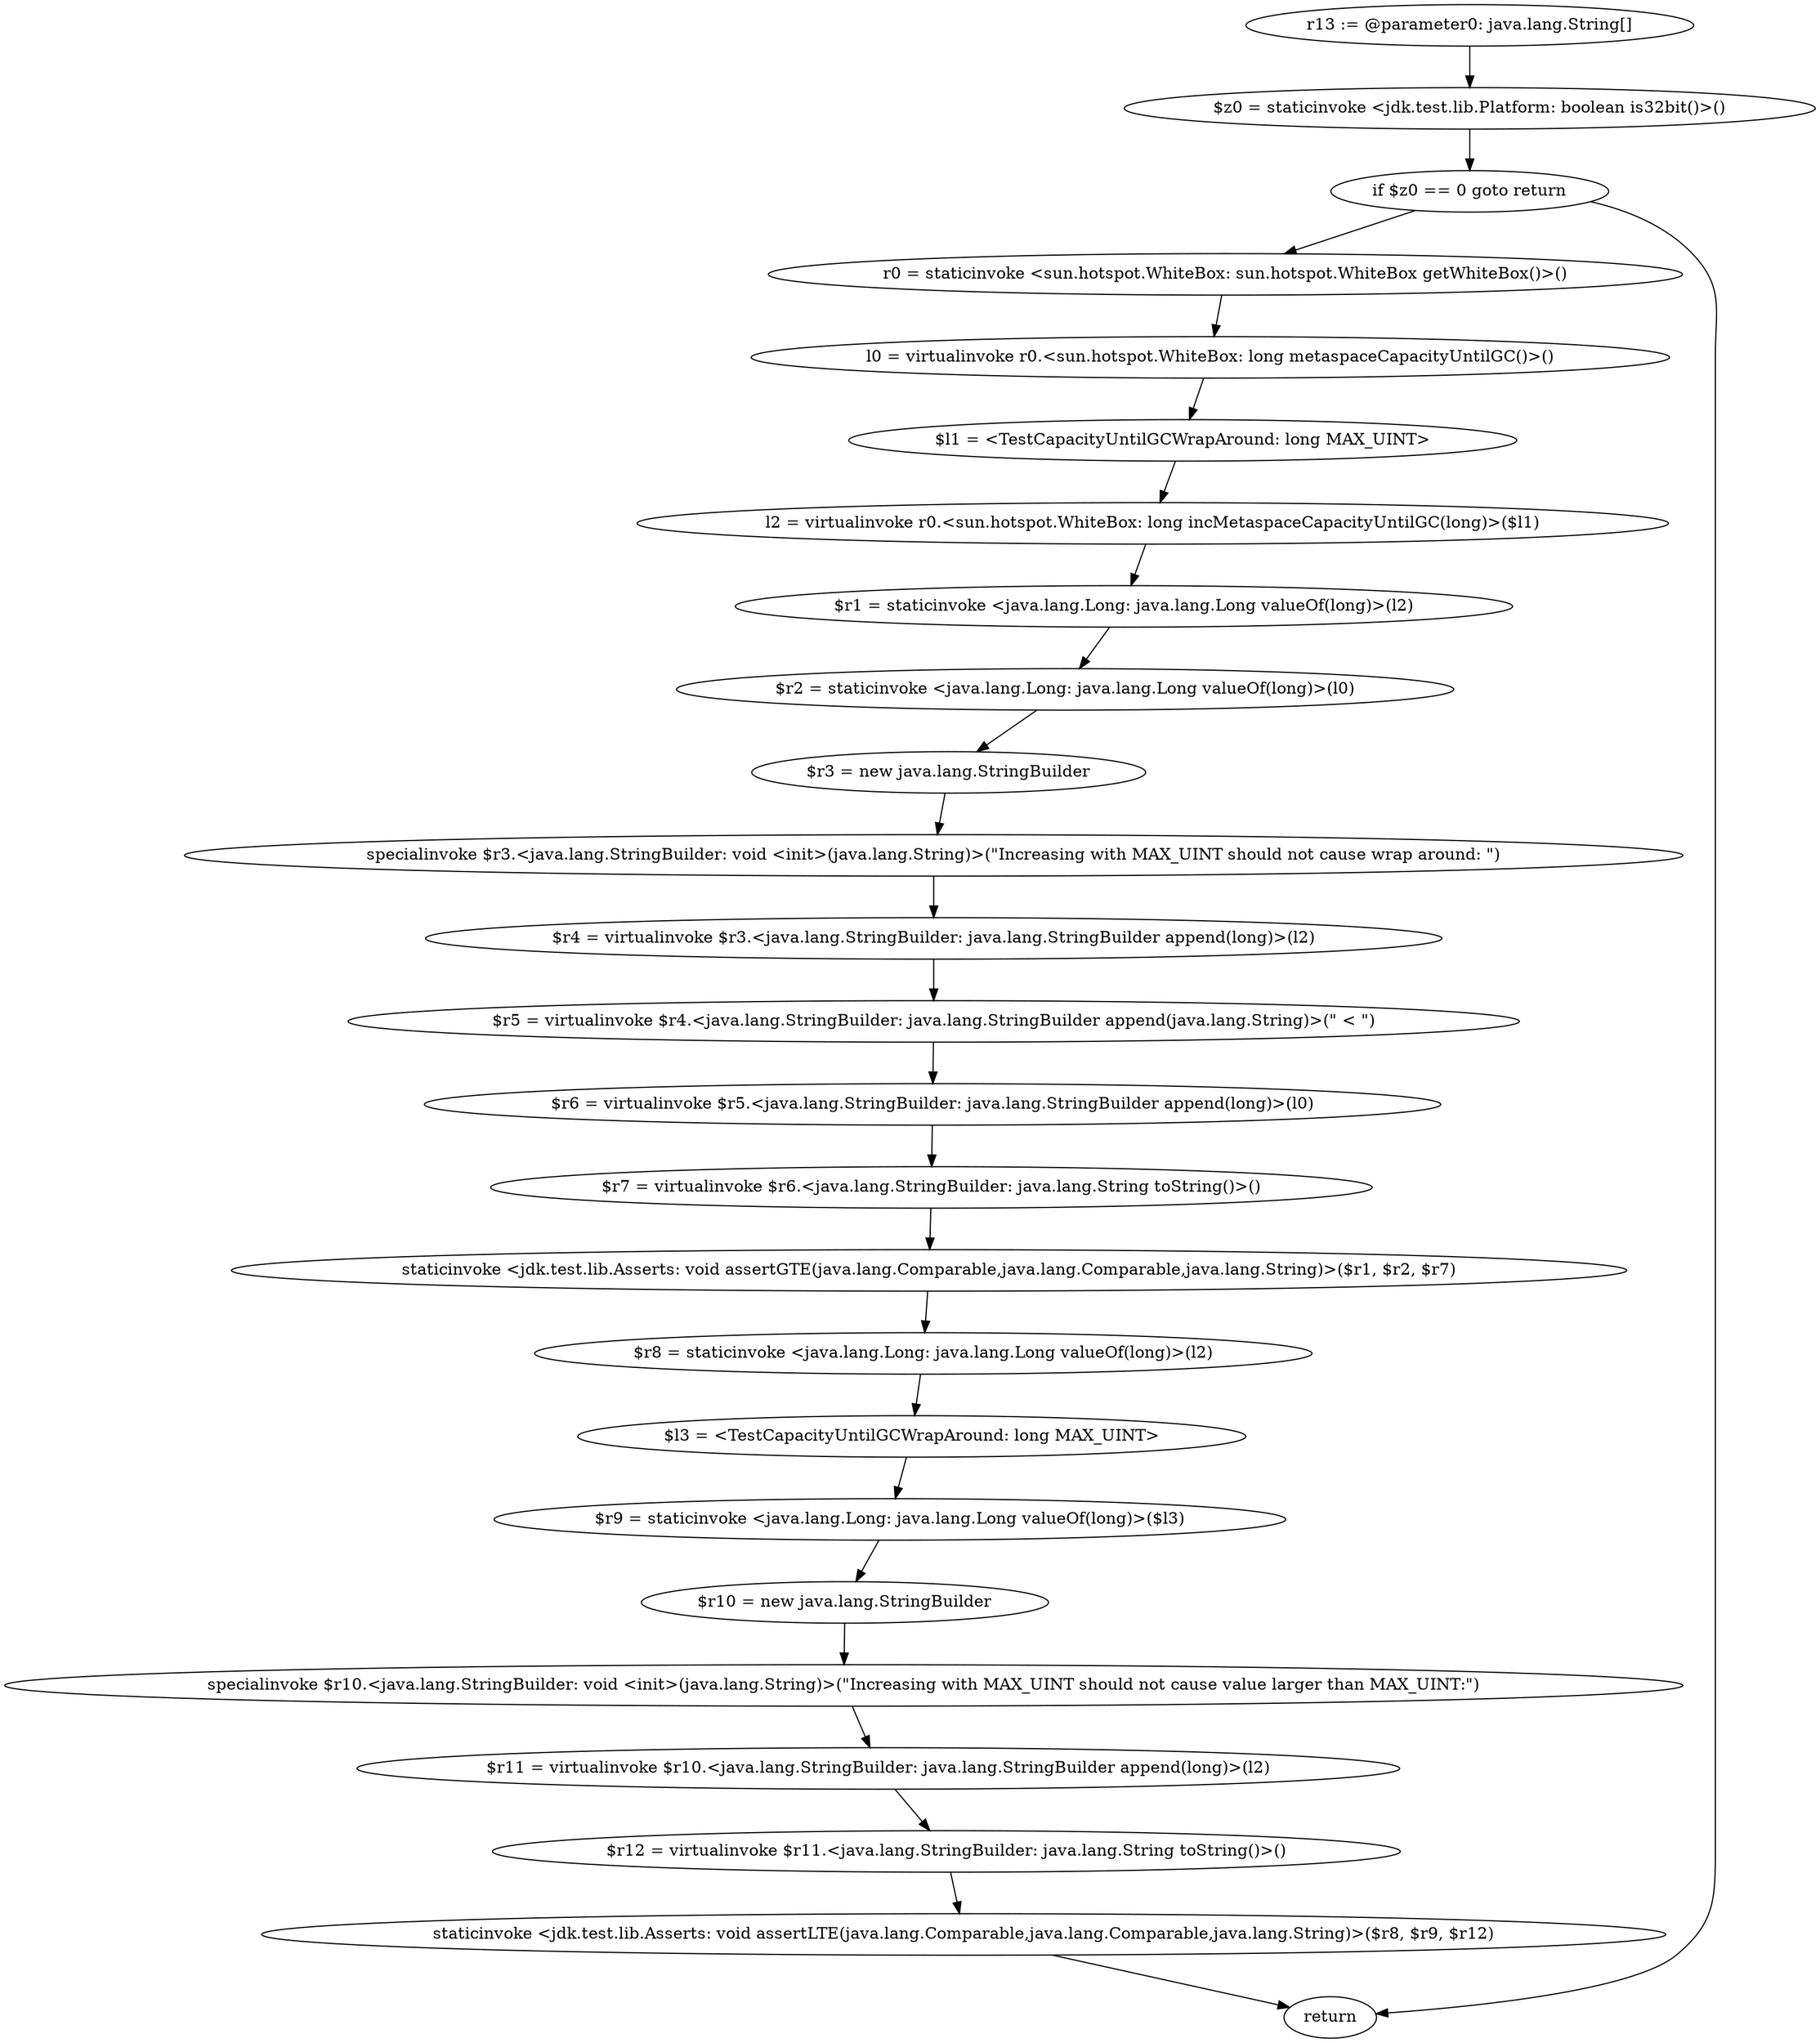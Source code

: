 digraph "unitGraph" {
    "r13 := @parameter0: java.lang.String[]"
    "$z0 = staticinvoke <jdk.test.lib.Platform: boolean is32bit()>()"
    "if $z0 == 0 goto return"
    "r0 = staticinvoke <sun.hotspot.WhiteBox: sun.hotspot.WhiteBox getWhiteBox()>()"
    "l0 = virtualinvoke r0.<sun.hotspot.WhiteBox: long metaspaceCapacityUntilGC()>()"
    "$l1 = <TestCapacityUntilGCWrapAround: long MAX_UINT>"
    "l2 = virtualinvoke r0.<sun.hotspot.WhiteBox: long incMetaspaceCapacityUntilGC(long)>($l1)"
    "$r1 = staticinvoke <java.lang.Long: java.lang.Long valueOf(long)>(l2)"
    "$r2 = staticinvoke <java.lang.Long: java.lang.Long valueOf(long)>(l0)"
    "$r3 = new java.lang.StringBuilder"
    "specialinvoke $r3.<java.lang.StringBuilder: void <init>(java.lang.String)>(\"Increasing with MAX_UINT should not cause wrap around: \")"
    "$r4 = virtualinvoke $r3.<java.lang.StringBuilder: java.lang.StringBuilder append(long)>(l2)"
    "$r5 = virtualinvoke $r4.<java.lang.StringBuilder: java.lang.StringBuilder append(java.lang.String)>(\" < \")"
    "$r6 = virtualinvoke $r5.<java.lang.StringBuilder: java.lang.StringBuilder append(long)>(l0)"
    "$r7 = virtualinvoke $r6.<java.lang.StringBuilder: java.lang.String toString()>()"
    "staticinvoke <jdk.test.lib.Asserts: void assertGTE(java.lang.Comparable,java.lang.Comparable,java.lang.String)>($r1, $r2, $r7)"
    "$r8 = staticinvoke <java.lang.Long: java.lang.Long valueOf(long)>(l2)"
    "$l3 = <TestCapacityUntilGCWrapAround: long MAX_UINT>"
    "$r9 = staticinvoke <java.lang.Long: java.lang.Long valueOf(long)>($l3)"
    "$r10 = new java.lang.StringBuilder"
    "specialinvoke $r10.<java.lang.StringBuilder: void <init>(java.lang.String)>(\"Increasing with MAX_UINT should not cause value larger than MAX_UINT:\")"
    "$r11 = virtualinvoke $r10.<java.lang.StringBuilder: java.lang.StringBuilder append(long)>(l2)"
    "$r12 = virtualinvoke $r11.<java.lang.StringBuilder: java.lang.String toString()>()"
    "staticinvoke <jdk.test.lib.Asserts: void assertLTE(java.lang.Comparable,java.lang.Comparable,java.lang.String)>($r8, $r9, $r12)"
    "return"
    "r13 := @parameter0: java.lang.String[]"->"$z0 = staticinvoke <jdk.test.lib.Platform: boolean is32bit()>()";
    "$z0 = staticinvoke <jdk.test.lib.Platform: boolean is32bit()>()"->"if $z0 == 0 goto return";
    "if $z0 == 0 goto return"->"r0 = staticinvoke <sun.hotspot.WhiteBox: sun.hotspot.WhiteBox getWhiteBox()>()";
    "if $z0 == 0 goto return"->"return";
    "r0 = staticinvoke <sun.hotspot.WhiteBox: sun.hotspot.WhiteBox getWhiteBox()>()"->"l0 = virtualinvoke r0.<sun.hotspot.WhiteBox: long metaspaceCapacityUntilGC()>()";
    "l0 = virtualinvoke r0.<sun.hotspot.WhiteBox: long metaspaceCapacityUntilGC()>()"->"$l1 = <TestCapacityUntilGCWrapAround: long MAX_UINT>";
    "$l1 = <TestCapacityUntilGCWrapAround: long MAX_UINT>"->"l2 = virtualinvoke r0.<sun.hotspot.WhiteBox: long incMetaspaceCapacityUntilGC(long)>($l1)";
    "l2 = virtualinvoke r0.<sun.hotspot.WhiteBox: long incMetaspaceCapacityUntilGC(long)>($l1)"->"$r1 = staticinvoke <java.lang.Long: java.lang.Long valueOf(long)>(l2)";
    "$r1 = staticinvoke <java.lang.Long: java.lang.Long valueOf(long)>(l2)"->"$r2 = staticinvoke <java.lang.Long: java.lang.Long valueOf(long)>(l0)";
    "$r2 = staticinvoke <java.lang.Long: java.lang.Long valueOf(long)>(l0)"->"$r3 = new java.lang.StringBuilder";
    "$r3 = new java.lang.StringBuilder"->"specialinvoke $r3.<java.lang.StringBuilder: void <init>(java.lang.String)>(\"Increasing with MAX_UINT should not cause wrap around: \")";
    "specialinvoke $r3.<java.lang.StringBuilder: void <init>(java.lang.String)>(\"Increasing with MAX_UINT should not cause wrap around: \")"->"$r4 = virtualinvoke $r3.<java.lang.StringBuilder: java.lang.StringBuilder append(long)>(l2)";
    "$r4 = virtualinvoke $r3.<java.lang.StringBuilder: java.lang.StringBuilder append(long)>(l2)"->"$r5 = virtualinvoke $r4.<java.lang.StringBuilder: java.lang.StringBuilder append(java.lang.String)>(\" < \")";
    "$r5 = virtualinvoke $r4.<java.lang.StringBuilder: java.lang.StringBuilder append(java.lang.String)>(\" < \")"->"$r6 = virtualinvoke $r5.<java.lang.StringBuilder: java.lang.StringBuilder append(long)>(l0)";
    "$r6 = virtualinvoke $r5.<java.lang.StringBuilder: java.lang.StringBuilder append(long)>(l0)"->"$r7 = virtualinvoke $r6.<java.lang.StringBuilder: java.lang.String toString()>()";
    "$r7 = virtualinvoke $r6.<java.lang.StringBuilder: java.lang.String toString()>()"->"staticinvoke <jdk.test.lib.Asserts: void assertGTE(java.lang.Comparable,java.lang.Comparable,java.lang.String)>($r1, $r2, $r7)";
    "staticinvoke <jdk.test.lib.Asserts: void assertGTE(java.lang.Comparable,java.lang.Comparable,java.lang.String)>($r1, $r2, $r7)"->"$r8 = staticinvoke <java.lang.Long: java.lang.Long valueOf(long)>(l2)";
    "$r8 = staticinvoke <java.lang.Long: java.lang.Long valueOf(long)>(l2)"->"$l3 = <TestCapacityUntilGCWrapAround: long MAX_UINT>";
    "$l3 = <TestCapacityUntilGCWrapAround: long MAX_UINT>"->"$r9 = staticinvoke <java.lang.Long: java.lang.Long valueOf(long)>($l3)";
    "$r9 = staticinvoke <java.lang.Long: java.lang.Long valueOf(long)>($l3)"->"$r10 = new java.lang.StringBuilder";
    "$r10 = new java.lang.StringBuilder"->"specialinvoke $r10.<java.lang.StringBuilder: void <init>(java.lang.String)>(\"Increasing with MAX_UINT should not cause value larger than MAX_UINT:\")";
    "specialinvoke $r10.<java.lang.StringBuilder: void <init>(java.lang.String)>(\"Increasing with MAX_UINT should not cause value larger than MAX_UINT:\")"->"$r11 = virtualinvoke $r10.<java.lang.StringBuilder: java.lang.StringBuilder append(long)>(l2)";
    "$r11 = virtualinvoke $r10.<java.lang.StringBuilder: java.lang.StringBuilder append(long)>(l2)"->"$r12 = virtualinvoke $r11.<java.lang.StringBuilder: java.lang.String toString()>()";
    "$r12 = virtualinvoke $r11.<java.lang.StringBuilder: java.lang.String toString()>()"->"staticinvoke <jdk.test.lib.Asserts: void assertLTE(java.lang.Comparable,java.lang.Comparable,java.lang.String)>($r8, $r9, $r12)";
    "staticinvoke <jdk.test.lib.Asserts: void assertLTE(java.lang.Comparable,java.lang.Comparable,java.lang.String)>($r8, $r9, $r12)"->"return";
}
